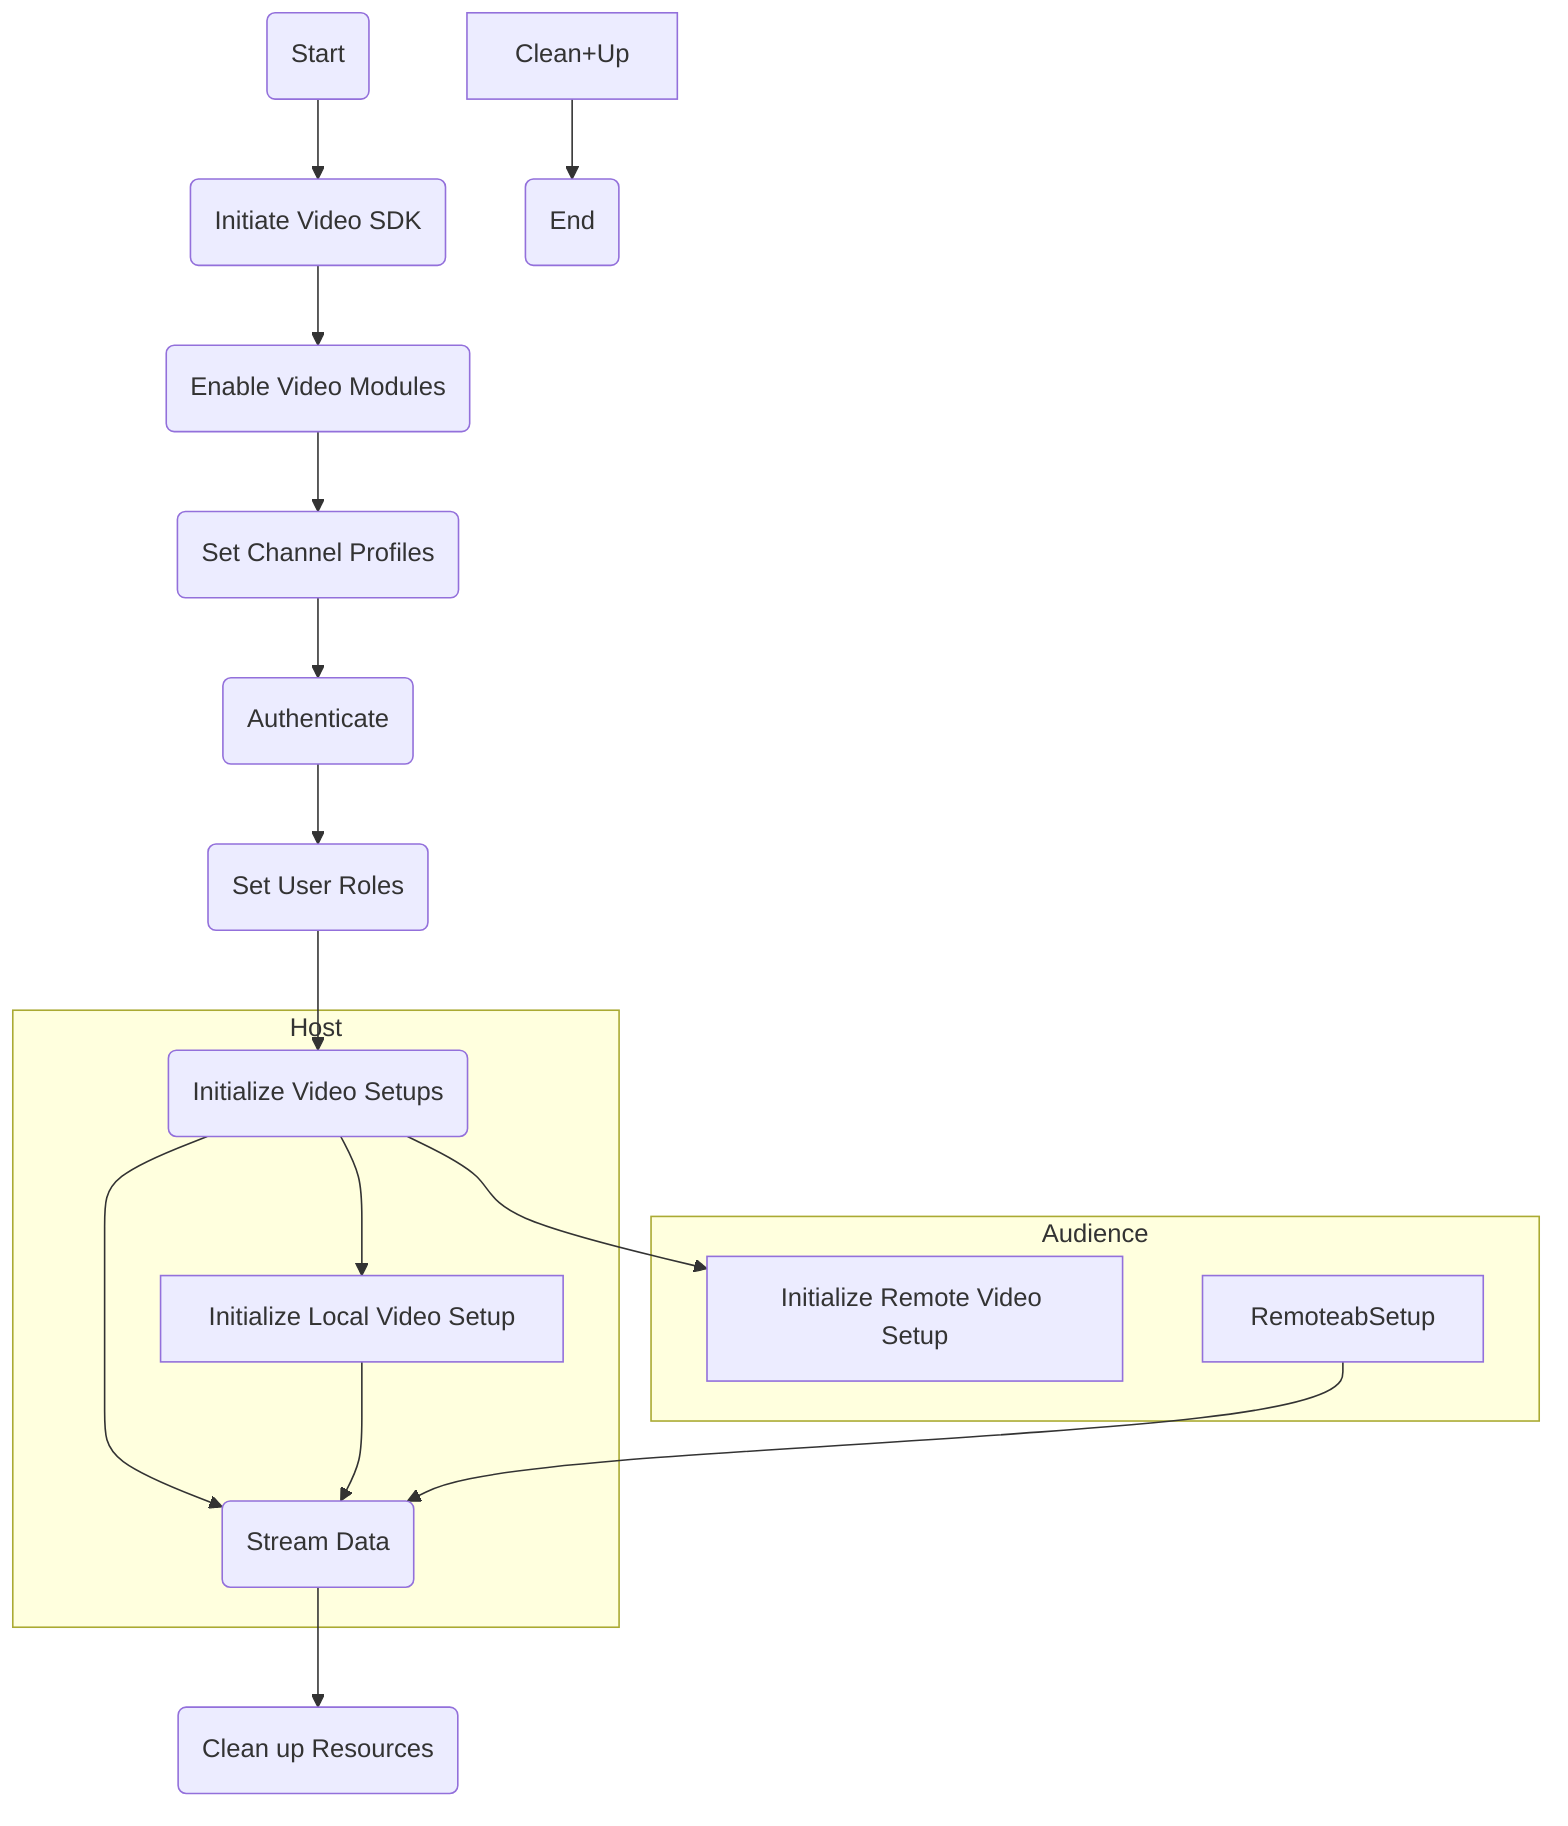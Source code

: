 flowchart TB
    Start(Start) --> InitSDK(Initiate Video SDK)
    InitSDK --> EnableVideoModules(Enable Video Modules)
    EnableVideoModules --> SetChannelProfiles(Set Channel Profiles)
    SetChannelProfiles --> Authenticate(Authenticate)
    Authenticate --> SetUserRoles(Set User Roles)
    SetUserRoles --> InitVideoSetup(Initialize Video Setups)
    InitVideoSetup --> StreamData(Stream Data)
    StreamData --> CleanUp(Clean up Resources)
    Clean+Up --> End(End)

    subgraph Host
      InitVideoSetup --> LocalSetup[Initialize Local Video Setup]
      LocalSetup --> StreamData
    end

    subgraph Audience
      InitVideoSetup --> RemoteSetup[Initialize Remote Video Setup]
      RemoteabSetup --> StreamData
    end